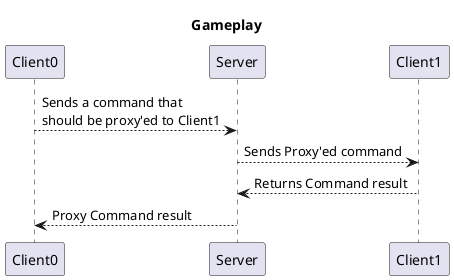@startuml Gameplay
'https://plantuml.com/sequence-diagram

title Gameplay


Client0 --> Server : Sends a command that\nshould be proxy'ed to Client1

Server --> Client1 : Sends Proxy'ed command

Client1 --> Server : Returns Command result
Server --> Client0 : Proxy Command result

@enduml